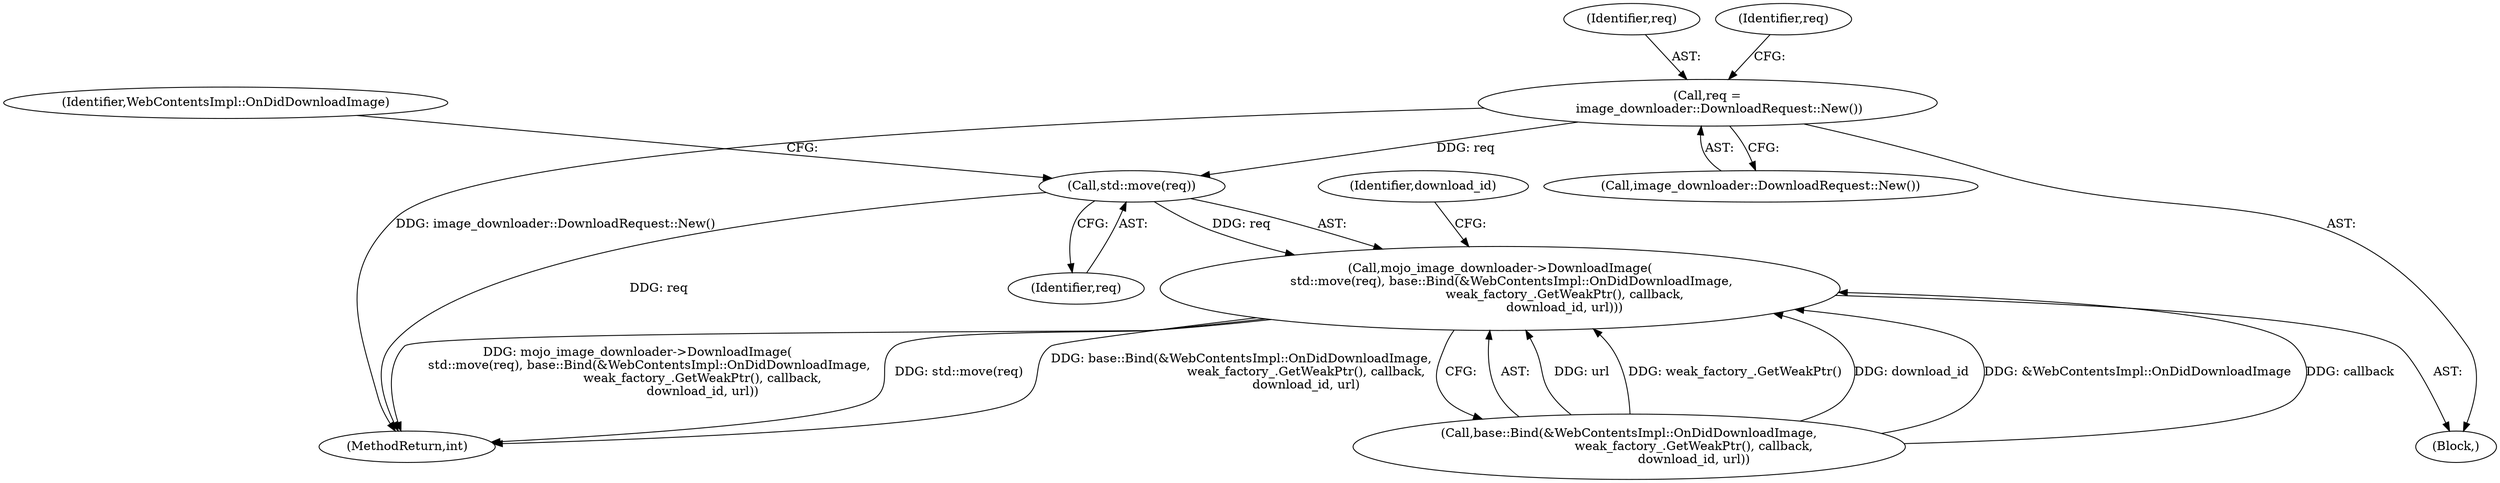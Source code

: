digraph "0_Chrome_75ca8ffd7bd7c58ace1144df05e1307d8d707662_0@API" {
"1000176" [label="(Call,std::move(req))"];
"1000151" [label="(Call,req =\n      image_downloader::DownloadRequest::New())"];
"1000175" [label="(Call,mojo_image_downloader->DownloadImage(\n      std::move(req), base::Bind(&WebContentsImpl::OnDidDownloadImage,\n                                 weak_factory_.GetWeakPtr(), callback,\n                                 download_id, url)))"];
"1000186" [label="(Identifier,download_id)"];
"1000176" [label="(Call,std::move(req))"];
"1000187" [label="(MethodReturn,int)"];
"1000152" [label="(Identifier,req)"];
"1000156" [label="(Identifier,req)"];
"1000180" [label="(Identifier,WebContentsImpl::OnDidDownloadImage)"];
"1000177" [label="(Identifier,req)"];
"1000175" [label="(Call,mojo_image_downloader->DownloadImage(\n      std::move(req), base::Bind(&WebContentsImpl::OnDidDownloadImage,\n                                 weak_factory_.GetWeakPtr(), callback,\n                                 download_id, url)))"];
"1000178" [label="(Call,base::Bind(&WebContentsImpl::OnDidDownloadImage,\n                                 weak_factory_.GetWeakPtr(), callback,\n                                 download_id, url))"];
"1000106" [label="(Block,)"];
"1000153" [label="(Call,image_downloader::DownloadRequest::New())"];
"1000151" [label="(Call,req =\n      image_downloader::DownloadRequest::New())"];
"1000176" -> "1000175"  [label="AST: "];
"1000176" -> "1000177"  [label="CFG: "];
"1000177" -> "1000176"  [label="AST: "];
"1000180" -> "1000176"  [label="CFG: "];
"1000176" -> "1000187"  [label="DDG: req"];
"1000176" -> "1000175"  [label="DDG: req"];
"1000151" -> "1000176"  [label="DDG: req"];
"1000151" -> "1000106"  [label="AST: "];
"1000151" -> "1000153"  [label="CFG: "];
"1000152" -> "1000151"  [label="AST: "];
"1000153" -> "1000151"  [label="AST: "];
"1000156" -> "1000151"  [label="CFG: "];
"1000151" -> "1000187"  [label="DDG: image_downloader::DownloadRequest::New()"];
"1000175" -> "1000106"  [label="AST: "];
"1000175" -> "1000178"  [label="CFG: "];
"1000178" -> "1000175"  [label="AST: "];
"1000186" -> "1000175"  [label="CFG: "];
"1000175" -> "1000187"  [label="DDG: std::move(req)"];
"1000175" -> "1000187"  [label="DDG: base::Bind(&WebContentsImpl::OnDidDownloadImage,\n                                 weak_factory_.GetWeakPtr(), callback,\n                                 download_id, url)"];
"1000175" -> "1000187"  [label="DDG: mojo_image_downloader->DownloadImage(\n      std::move(req), base::Bind(&WebContentsImpl::OnDidDownloadImage,\n                                 weak_factory_.GetWeakPtr(), callback,\n                                 download_id, url))"];
"1000178" -> "1000175"  [label="DDG: url"];
"1000178" -> "1000175"  [label="DDG: weak_factory_.GetWeakPtr()"];
"1000178" -> "1000175"  [label="DDG: download_id"];
"1000178" -> "1000175"  [label="DDG: &WebContentsImpl::OnDidDownloadImage"];
"1000178" -> "1000175"  [label="DDG: callback"];
}
